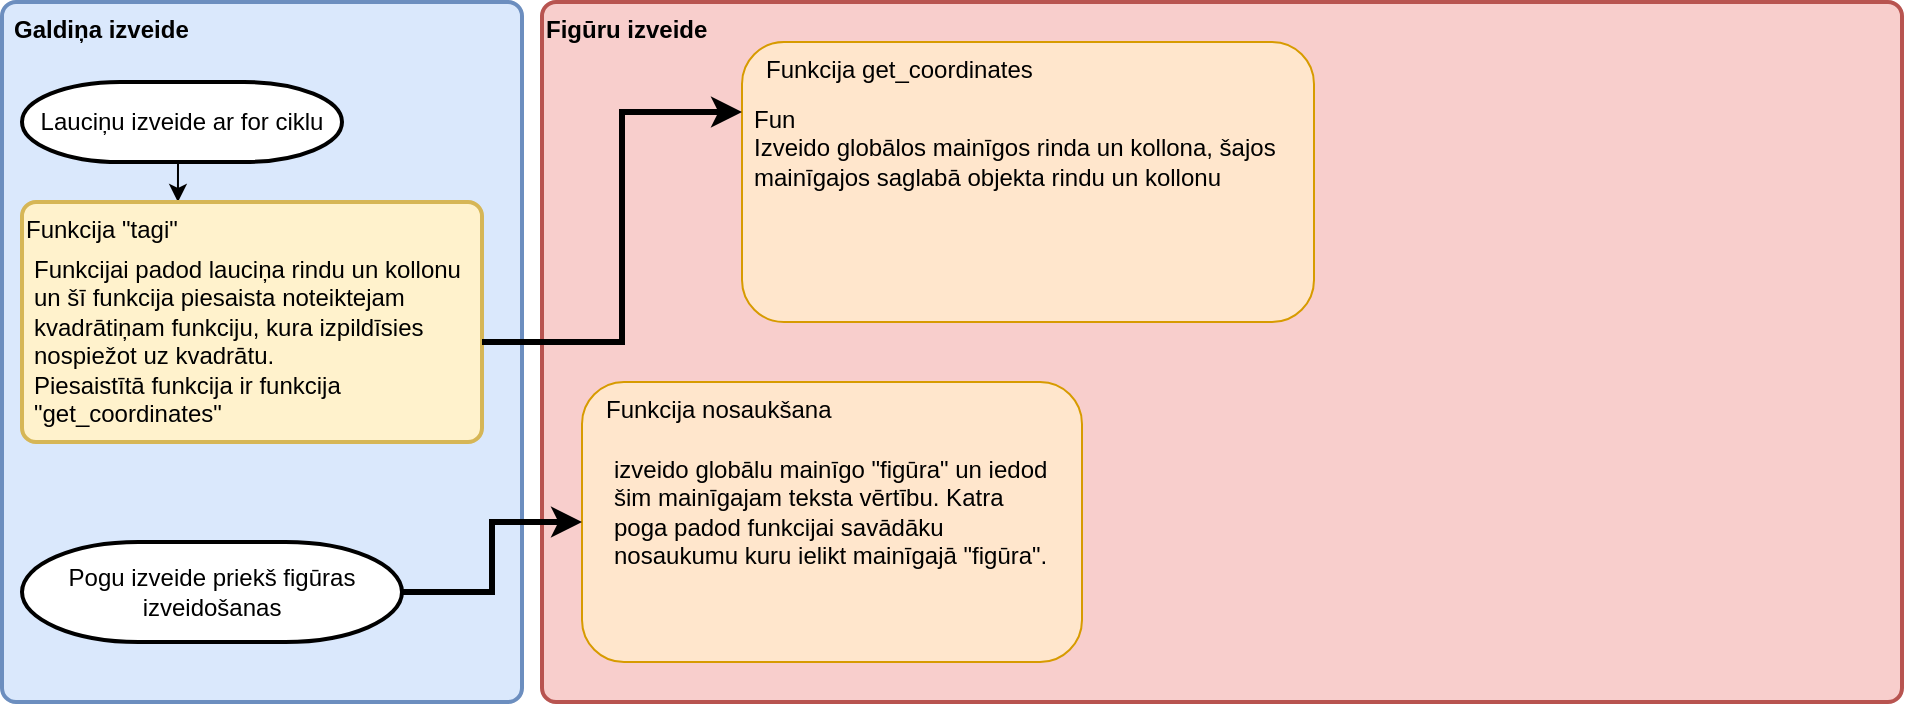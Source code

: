 <mxfile version="16.4.6" type="device"><diagram id="RNXuJJPWScaT_KsOe6Cg" name="Page-1"><mxGraphModel dx="1422" dy="762" grid="1" gridSize="10" guides="1" tooltips="1" connect="1" arrows="1" fold="1" page="1" pageScale="1" pageWidth="827" pageHeight="1169" math="0" shadow="0"><root><mxCell id="0"/><mxCell id="1" parent="0"/><mxCell id="MPKk6EvpRfoTwuXoFx2d-6" value="" style="rounded=1;whiteSpace=wrap;html=1;absoluteArcSize=1;arcSize=14;strokeWidth=2;fillColor=#dae8fc;strokeColor=#6c8ebf;" parent="1" vertex="1"><mxGeometry x="10" y="30" width="260" height="350" as="geometry"/></mxCell><mxCell id="MPKk6EvpRfoTwuXoFx2d-7" value="Galdiņa izveide" style="text;strokeColor=none;fillColor=none;spacingLeft=4;spacingRight=4;overflow=hidden;rotatable=0;points=[[0,0.5],[1,0.5]];portConstraint=eastwest;fontSize=12;fontStyle=1" parent="1" vertex="1"><mxGeometry x="10" y="30" width="100" height="30" as="geometry"/></mxCell><mxCell id="MPKk6EvpRfoTwuXoFx2d-13" style="edgeStyle=orthogonalEdgeStyle;rounded=0;orthogonalLoop=1;jettySize=auto;html=1;exitX=0.5;exitY=1;exitDx=0;exitDy=0;exitPerimeter=0;entryX=0.339;entryY=0;entryDx=0;entryDy=0;entryPerimeter=0;" parent="1" source="MPKk6EvpRfoTwuXoFx2d-9" target="MPKk6EvpRfoTwuXoFx2d-10" edge="1"><mxGeometry relative="1" as="geometry"/></mxCell><mxCell id="MPKk6EvpRfoTwuXoFx2d-9" value="Lauciņu izveide ar for ciklu" style="strokeWidth=2;html=1;shape=mxgraph.flowchart.terminator;whiteSpace=wrap;" parent="1" vertex="1"><mxGeometry x="20" y="70" width="160" height="40" as="geometry"/></mxCell><mxCell id="MPKk6EvpRfoTwuXoFx2d-10" value="Funkcija &quot;tagi&quot;" style="rounded=1;whiteSpace=wrap;html=1;absoluteArcSize=1;arcSize=14;strokeWidth=2;verticalAlign=top;align=left;fillColor=#fff2cc;strokeColor=#d6b656;" parent="1" vertex="1"><mxGeometry x="20" y="130" width="230" height="120" as="geometry"/></mxCell><mxCell id="MPKk6EvpRfoTwuXoFx2d-15" value="Funkcijai padod lauciņa rindu un kollonu un šī funkcija piesaista noteiktejam kvadrātiņam funkciju, kura izpildīsies nospiežot uz kvadrātu.&#10;Piesaistītā funkcija ir funkcija &quot;get_coordinates&quot;" style="text;strokeColor=none;fillColor=none;spacingLeft=4;spacingRight=4;overflow=hidden;rotatable=0;points=[[0,0.5],[1,0.5]];portConstraint=eastwest;fontSize=12;align=left;verticalAlign=top;whiteSpace=wrap;" parent="1" vertex="1"><mxGeometry x="20" y="150" width="230" height="100" as="geometry"/></mxCell><mxCell id="MPKk6EvpRfoTwuXoFx2d-16" value="Pogu izveide priekš figūras izveidošanas" style="strokeWidth=2;html=1;shape=mxgraph.flowchart.terminator;whiteSpace=wrap;" parent="1" vertex="1"><mxGeometry x="20" y="300" width="190" height="50" as="geometry"/></mxCell><mxCell id="MPKk6EvpRfoTwuXoFx2d-17" value="&lt;b&gt;Figūru izveide&lt;/b&gt;" style="rounded=1;whiteSpace=wrap;html=1;absoluteArcSize=1;arcSize=14;strokeWidth=2;align=left;verticalAlign=top;fillColor=#f8cecc;strokeColor=#b85450;" parent="1" vertex="1"><mxGeometry x="280" y="30" width="680" height="350" as="geometry"/></mxCell><mxCell id="MPKk6EvpRfoTwuXoFx2d-18" value="&amp;nbsp; &amp;nbsp;Funkcija get_coordinates" style="rounded=1;whiteSpace=wrap;html=1;align=left;verticalAlign=top;fillColor=#ffe6cc;strokeColor=#d79b00;" parent="1" vertex="1"><mxGeometry x="380" y="50" width="286" height="140" as="geometry"/></mxCell><mxCell id="MPKk6EvpRfoTwuXoFx2d-19" value="&amp;nbsp; &amp;nbsp;Funkcija nosaukšana&amp;nbsp;" style="rounded=1;whiteSpace=wrap;html=1;align=left;verticalAlign=top;fillColor=#ffe6cc;strokeColor=#d79b00;" parent="1" vertex="1"><mxGeometry x="300" y="220" width="250" height="140" as="geometry"/></mxCell><mxCell id="MPKk6EvpRfoTwuXoFx2d-20" style="edgeStyle=orthogonalEdgeStyle;rounded=0;orthogonalLoop=1;jettySize=auto;html=1;exitX=1;exitY=0.5;exitDx=0;exitDy=0;exitPerimeter=0;entryX=0;entryY=0.5;entryDx=0;entryDy=0;strokeWidth=3;" parent="1" source="MPKk6EvpRfoTwuXoFx2d-16" target="MPKk6EvpRfoTwuXoFx2d-19" edge="1"><mxGeometry relative="1" as="geometry"/></mxCell><mxCell id="MPKk6EvpRfoTwuXoFx2d-21" value="izveido globālu mainīgo &quot;figūra&quot; un iedod šim mainīgajam teksta vērtību. Katra poga padod funkcijai savādāku nosaukumu kuru ielikt mainīgajā &quot;figūra&quot;. " style="text;strokeColor=none;fillColor=none;spacingLeft=4;spacingRight=4;overflow=hidden;rotatable=0;points=[[0,0.5],[1,0.5]];portConstraint=eastwest;fontSize=12;align=left;verticalAlign=top;whiteSpace=wrap;" parent="1" vertex="1"><mxGeometry x="310" y="250" width="230" height="100" as="geometry"/></mxCell><mxCell id="MPKk6EvpRfoTwuXoFx2d-22" style="edgeStyle=orthogonalEdgeStyle;rounded=0;orthogonalLoop=1;jettySize=auto;html=1;exitX=1;exitY=0.5;exitDx=0;exitDy=0;entryX=0;entryY=0.25;entryDx=0;entryDy=0;strokeWidth=3;" parent="1" source="MPKk6EvpRfoTwuXoFx2d-15" target="MPKk6EvpRfoTwuXoFx2d-18" edge="1"><mxGeometry relative="1" as="geometry"><Array as="points"><mxPoint x="320" y="200"/><mxPoint x="320" y="85"/></Array></mxGeometry></mxCell><mxCell id="MPKk6EvpRfoTwuXoFx2d-23" value="Fun&#10;Izveido globālos mainīgos rinda un kollona, šajos mainīgajos saglabā objekta rindu un kollonu" style="text;strokeColor=none;fillColor=none;spacingLeft=4;spacingRight=4;overflow=hidden;rotatable=0;points=[[0,0.5],[1,0.5]];portConstraint=eastwest;fontSize=12;align=left;verticalAlign=top;whiteSpace=wrap;" parent="1" vertex="1"><mxGeometry x="380" y="75" width="280" height="105" as="geometry"/></mxCell></root></mxGraphModel></diagram></mxfile>